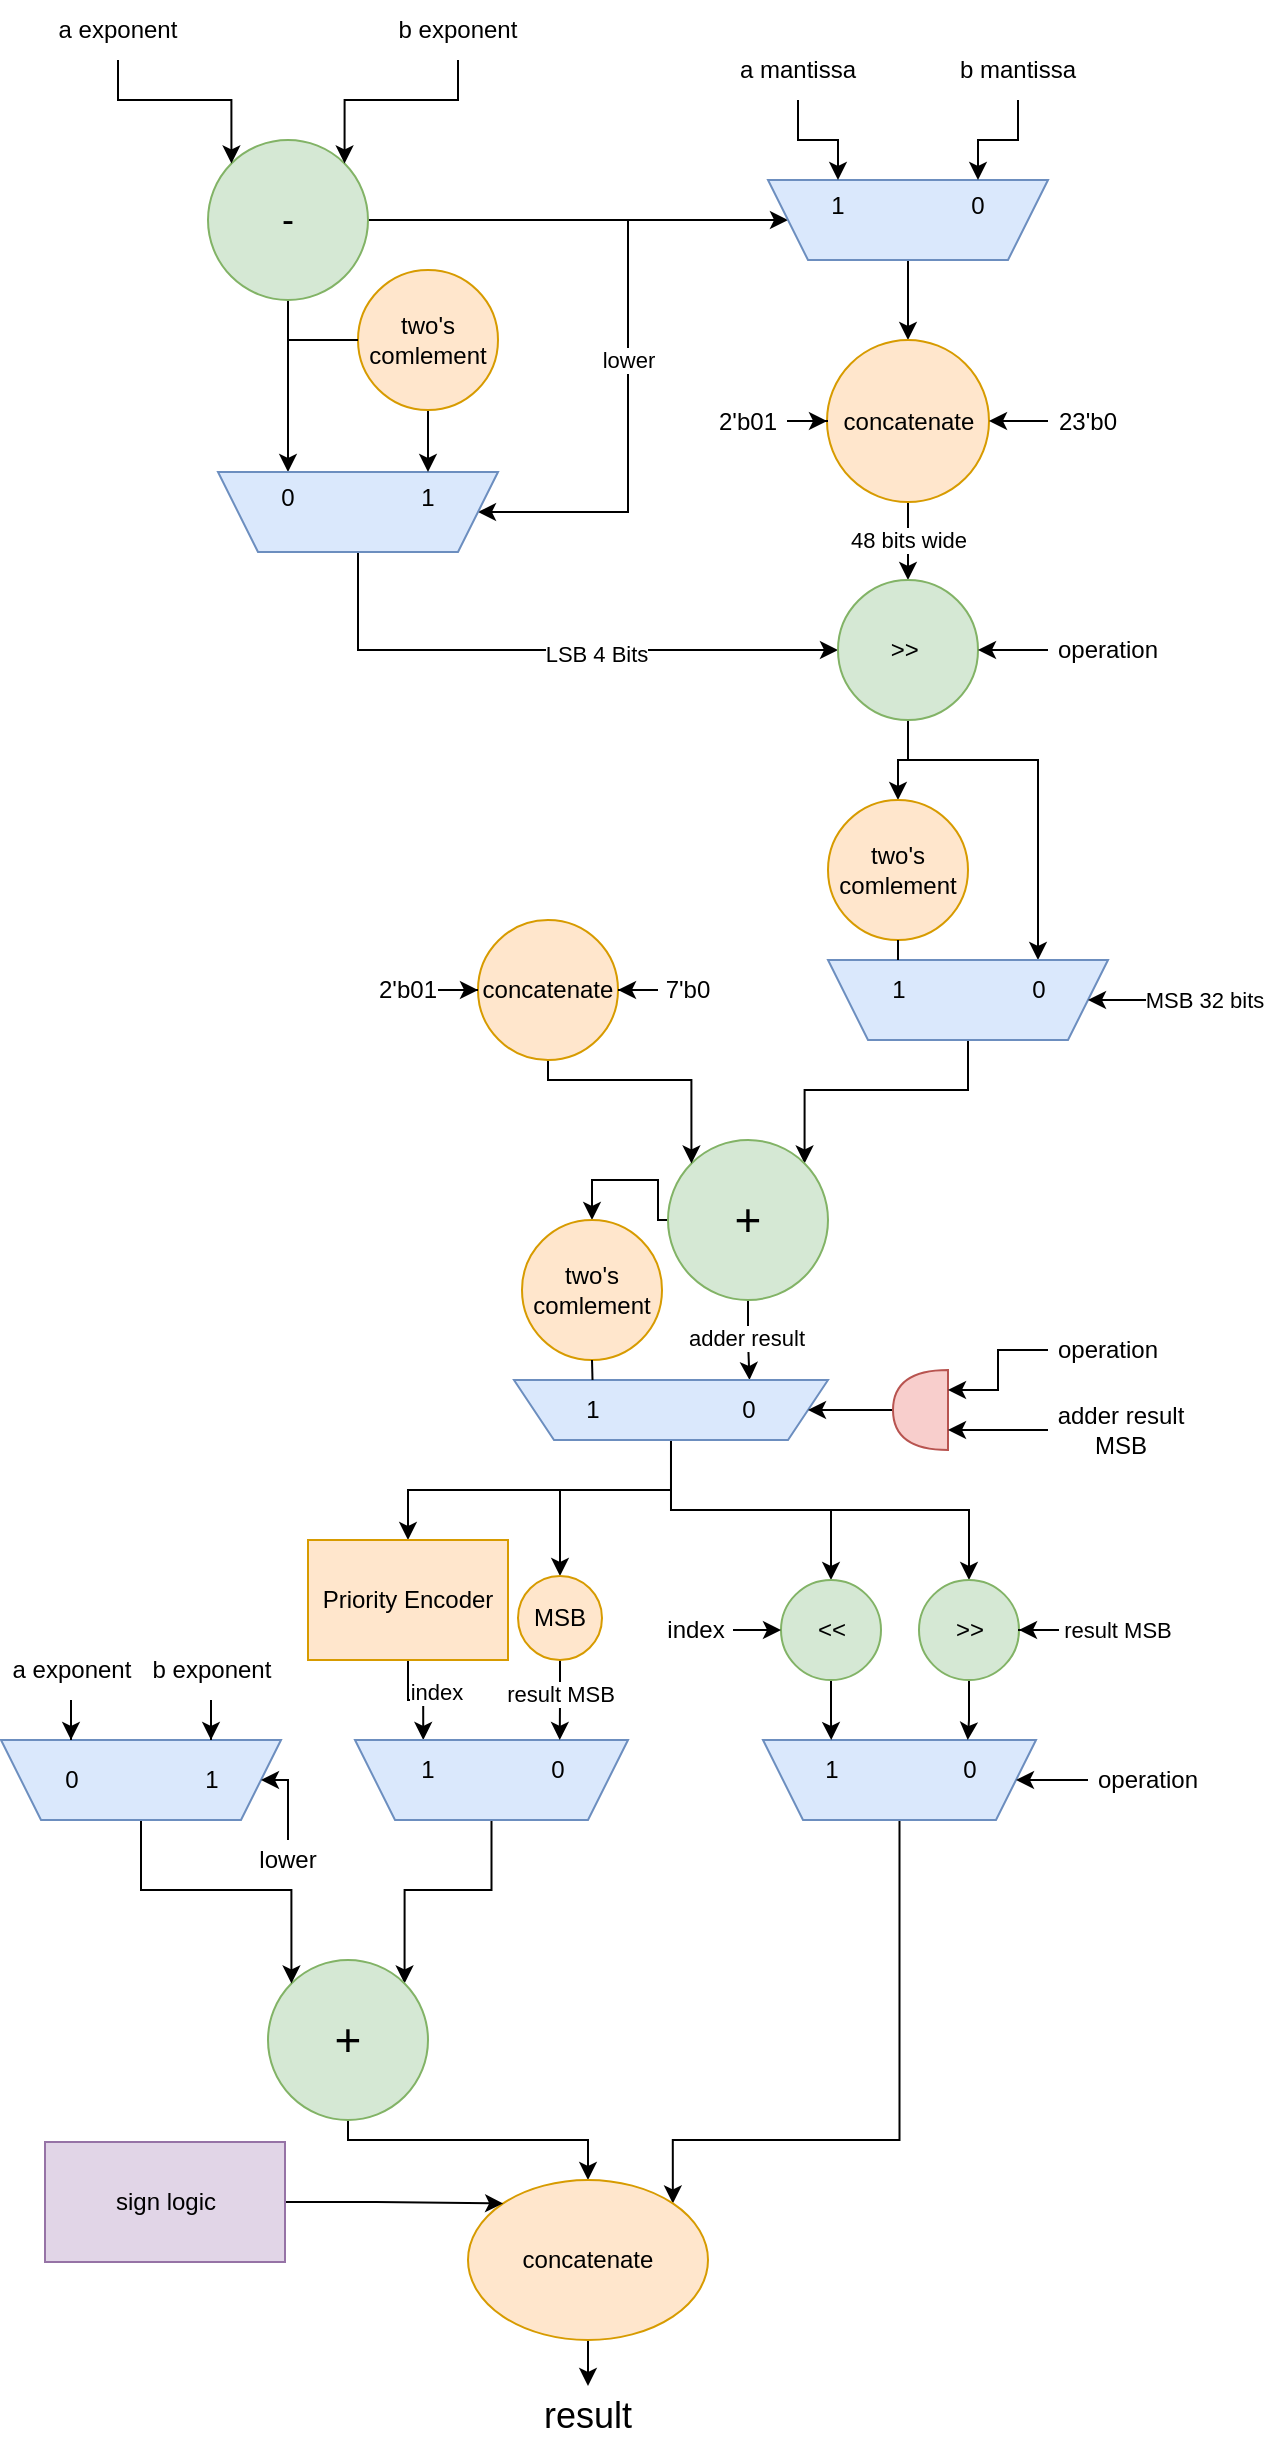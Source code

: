 <mxfile version="24.5.3" type="device">
  <diagram name="Page-1" id="KgYpLNWqzJLJMeZQsPGq">
    <mxGraphModel dx="1235" dy="731" grid="1" gridSize="10" guides="1" tooltips="1" connect="1" arrows="1" fold="1" page="1" pageScale="1" pageWidth="900" pageHeight="1600" math="0" shadow="0">
      <root>
        <mxCell id="0" />
        <mxCell id="1" parent="0" />
        <mxCell id="mc4YOfM3O7CR0dzrdJk4-8" style="edgeStyle=orthogonalEdgeStyle;rounded=0;orthogonalLoop=1;jettySize=auto;html=1;entryX=0.75;entryY=1;entryDx=0;entryDy=0;" parent="1" source="mc4YOfM3O7CR0dzrdJk4-2" target="mc4YOfM3O7CR0dzrdJk4-7" edge="1">
          <mxGeometry relative="1" as="geometry" />
        </mxCell>
        <mxCell id="mc4YOfM3O7CR0dzrdJk4-12" style="edgeStyle=orthogonalEdgeStyle;rounded=0;orthogonalLoop=1;jettySize=auto;html=1;entryX=0;entryY=0.5;entryDx=0;entryDy=0;" parent="1" source="mc4YOfM3O7CR0dzrdJk4-2" target="mc4YOfM3O7CR0dzrdJk4-7" edge="1">
          <mxGeometry relative="1" as="geometry">
            <Array as="points">
              <mxPoint x="330" y="130" />
              <mxPoint x="330" y="276" />
            </Array>
          </mxGeometry>
        </mxCell>
        <mxCell id="mc4YOfM3O7CR0dzrdJk4-14" value="lower" style="edgeLabel;html=1;align=center;verticalAlign=middle;resizable=0;points=[];" parent="mc4YOfM3O7CR0dzrdJk4-12" vertex="1" connectable="0">
          <mxGeometry x="-0.042" y="-3" relative="1" as="geometry">
            <mxPoint x="3" y="32" as="offset" />
          </mxGeometry>
        </mxCell>
        <mxCell id="mc4YOfM3O7CR0dzrdJk4-15" style="edgeStyle=orthogonalEdgeStyle;rounded=0;orthogonalLoop=1;jettySize=auto;html=1;entryX=1;entryY=0.5;entryDx=0;entryDy=0;" parent="1" source="mc4YOfM3O7CR0dzrdJk4-2" target="mc4YOfM3O7CR0dzrdJk4-13" edge="1">
          <mxGeometry relative="1" as="geometry" />
        </mxCell>
        <mxCell id="mc4YOfM3O7CR0dzrdJk4-2" value="&lt;font style=&quot;font-size: 18px;&quot;&gt;-&lt;/font&gt;" style="ellipse;whiteSpace=wrap;html=1;aspect=fixed;fillColor=#d5e8d4;strokeColor=#82b366;" parent="1" vertex="1">
          <mxGeometry x="120" y="90" width="80" height="80" as="geometry" />
        </mxCell>
        <mxCell id="mc4YOfM3O7CR0dzrdJk4-4" style="edgeStyle=orthogonalEdgeStyle;rounded=0;orthogonalLoop=1;jettySize=auto;html=1;entryX=0;entryY=0;entryDx=0;entryDy=0;" parent="1" source="mc4YOfM3O7CR0dzrdJk4-3" target="mc4YOfM3O7CR0dzrdJk4-2" edge="1">
          <mxGeometry relative="1" as="geometry" />
        </mxCell>
        <mxCell id="mc4YOfM3O7CR0dzrdJk4-3" value="a exponent" style="text;html=1;align=center;verticalAlign=middle;whiteSpace=wrap;rounded=0;" parent="1" vertex="1">
          <mxGeometry x="30" y="20" width="90" height="30" as="geometry" />
        </mxCell>
        <mxCell id="mc4YOfM3O7CR0dzrdJk4-6" style="edgeStyle=orthogonalEdgeStyle;rounded=0;orthogonalLoop=1;jettySize=auto;html=1;entryX=1;entryY=0;entryDx=0;entryDy=0;" parent="1" source="mc4YOfM3O7CR0dzrdJk4-5" target="mc4YOfM3O7CR0dzrdJk4-2" edge="1">
          <mxGeometry relative="1" as="geometry" />
        </mxCell>
        <mxCell id="mc4YOfM3O7CR0dzrdJk4-5" value="b exponent" style="text;html=1;align=center;verticalAlign=middle;whiteSpace=wrap;rounded=0;" parent="1" vertex="1">
          <mxGeometry x="200" y="20" width="90" height="30" as="geometry" />
        </mxCell>
        <mxCell id="mc4YOfM3O7CR0dzrdJk4-33" style="edgeStyle=orthogonalEdgeStyle;rounded=0;orthogonalLoop=1;jettySize=auto;html=1;entryX=0;entryY=0.5;entryDx=0;entryDy=0;" parent="1" source="mc4YOfM3O7CR0dzrdJk4-7" target="mc4YOfM3O7CR0dzrdJk4-32" edge="1">
          <mxGeometry relative="1" as="geometry">
            <Array as="points">
              <mxPoint x="195" y="345" />
            </Array>
          </mxGeometry>
        </mxCell>
        <mxCell id="mc4YOfM3O7CR0dzrdJk4-34" value="LSB 4 Bits" style="edgeLabel;html=1;align=center;verticalAlign=middle;resizable=0;points=[];" parent="mc4YOfM3O7CR0dzrdJk4-33" vertex="1" connectable="0">
          <mxGeometry x="0.162" y="-2" relative="1" as="geometry">
            <mxPoint as="offset" />
          </mxGeometry>
        </mxCell>
        <mxCell id="mc4YOfM3O7CR0dzrdJk4-7" value="" style="shape=trapezoid;perimeter=trapezoidPerimeter;whiteSpace=wrap;html=1;fixedSize=1;rotation=-180;fillColor=#dae8fc;strokeColor=#6c8ebf;" parent="1" vertex="1">
          <mxGeometry x="125" y="256" width="140" height="40" as="geometry" />
        </mxCell>
        <mxCell id="mc4YOfM3O7CR0dzrdJk4-11" style="edgeStyle=orthogonalEdgeStyle;rounded=0;orthogonalLoop=1;jettySize=auto;html=1;entryX=0.25;entryY=1;entryDx=0;entryDy=0;" parent="1" source="mc4YOfM3O7CR0dzrdJk4-9" target="mc4YOfM3O7CR0dzrdJk4-7" edge="1">
          <mxGeometry relative="1" as="geometry" />
        </mxCell>
        <mxCell id="mc4YOfM3O7CR0dzrdJk4-9" value="two&#39;s comlement" style="ellipse;whiteSpace=wrap;html=1;aspect=fixed;fillColor=#ffe6cc;strokeColor=#d79b00;" parent="1" vertex="1">
          <mxGeometry x="195" y="155" width="70" height="70" as="geometry" />
        </mxCell>
        <mxCell id="mc4YOfM3O7CR0dzrdJk4-10" value="" style="endArrow=none;html=1;rounded=0;entryX=0;entryY=0.5;entryDx=0;entryDy=0;" parent="1" target="mc4YOfM3O7CR0dzrdJk4-9" edge="1">
          <mxGeometry width="50" height="50" relative="1" as="geometry">
            <mxPoint x="160" y="190" as="sourcePoint" />
            <mxPoint x="300" y="170" as="targetPoint" />
          </mxGeometry>
        </mxCell>
        <mxCell id="mc4YOfM3O7CR0dzrdJk4-25" style="edgeStyle=orthogonalEdgeStyle;rounded=0;orthogonalLoop=1;jettySize=auto;html=1;entryX=0.5;entryY=0;entryDx=0;entryDy=0;" parent="1" source="mc4YOfM3O7CR0dzrdJk4-13" target="mc4YOfM3O7CR0dzrdJk4-24" edge="1">
          <mxGeometry relative="1" as="geometry" />
        </mxCell>
        <mxCell id="mc4YOfM3O7CR0dzrdJk4-13" value="" style="shape=trapezoid;perimeter=trapezoidPerimeter;whiteSpace=wrap;html=1;fixedSize=1;rotation=-180;fillColor=#dae8fc;strokeColor=#6c8ebf;" parent="1" vertex="1">
          <mxGeometry x="400" y="110" width="140" height="40" as="geometry" />
        </mxCell>
        <mxCell id="mc4YOfM3O7CR0dzrdJk4-17" style="edgeStyle=orthogonalEdgeStyle;rounded=0;orthogonalLoop=1;jettySize=auto;html=1;entryX=0.75;entryY=1;entryDx=0;entryDy=0;" parent="1" source="mc4YOfM3O7CR0dzrdJk4-16" target="mc4YOfM3O7CR0dzrdJk4-13" edge="1">
          <mxGeometry relative="1" as="geometry" />
        </mxCell>
        <mxCell id="mc4YOfM3O7CR0dzrdJk4-16" value="a mantissa" style="text;html=1;align=center;verticalAlign=middle;whiteSpace=wrap;rounded=0;" parent="1" vertex="1">
          <mxGeometry x="370" y="40" width="90" height="30" as="geometry" />
        </mxCell>
        <mxCell id="mc4YOfM3O7CR0dzrdJk4-19" style="edgeStyle=orthogonalEdgeStyle;rounded=0;orthogonalLoop=1;jettySize=auto;html=1;entryX=0.25;entryY=1;entryDx=0;entryDy=0;" parent="1" source="mc4YOfM3O7CR0dzrdJk4-18" target="mc4YOfM3O7CR0dzrdJk4-13" edge="1">
          <mxGeometry relative="1" as="geometry" />
        </mxCell>
        <mxCell id="mc4YOfM3O7CR0dzrdJk4-18" value="b mantissa" style="text;html=1;align=center;verticalAlign=middle;whiteSpace=wrap;rounded=0;" parent="1" vertex="1">
          <mxGeometry x="480" y="40" width="90" height="30" as="geometry" />
        </mxCell>
        <mxCell id="mc4YOfM3O7CR0dzrdJk4-20" value="1" style="text;html=1;align=center;verticalAlign=middle;whiteSpace=wrap;rounded=0;" parent="1" vertex="1">
          <mxGeometry x="220" y="256" width="20" height="26" as="geometry" />
        </mxCell>
        <mxCell id="mc4YOfM3O7CR0dzrdJk4-21" value="0" style="text;html=1;align=center;verticalAlign=middle;whiteSpace=wrap;rounded=0;" parent="1" vertex="1">
          <mxGeometry x="150" y="256" width="20" height="26" as="geometry" />
        </mxCell>
        <mxCell id="mc4YOfM3O7CR0dzrdJk4-22" value="1" style="text;html=1;align=center;verticalAlign=middle;whiteSpace=wrap;rounded=0;" parent="1" vertex="1">
          <mxGeometry x="425" y="110" width="20" height="26" as="geometry" />
        </mxCell>
        <mxCell id="mc4YOfM3O7CR0dzrdJk4-23" value="0" style="text;html=1;align=center;verticalAlign=middle;whiteSpace=wrap;rounded=0;" parent="1" vertex="1">
          <mxGeometry x="495" y="110" width="20" height="26" as="geometry" />
        </mxCell>
        <mxCell id="mc4YOfM3O7CR0dzrdJk4-31" style="edgeStyle=orthogonalEdgeStyle;rounded=0;orthogonalLoop=1;jettySize=auto;html=1;" parent="1" source="mc4YOfM3O7CR0dzrdJk4-24" target="mc4YOfM3O7CR0dzrdJk4-32" edge="1">
          <mxGeometry relative="1" as="geometry">
            <mxPoint x="470" y="310" as="targetPoint" />
          </mxGeometry>
        </mxCell>
        <mxCell id="mc4YOfM3O7CR0dzrdJk4-40" value="48 bits wide" style="edgeLabel;html=1;align=center;verticalAlign=middle;resizable=0;points=[];" parent="mc4YOfM3O7CR0dzrdJk4-31" vertex="1" connectable="0">
          <mxGeometry x="0.449" relative="1" as="geometry">
            <mxPoint y="-9" as="offset" />
          </mxGeometry>
        </mxCell>
        <mxCell id="mc4YOfM3O7CR0dzrdJk4-24" value="concatenate" style="ellipse;whiteSpace=wrap;html=1;aspect=fixed;fillColor=#ffe6cc;strokeColor=#d79b00;" parent="1" vertex="1">
          <mxGeometry x="429.5" y="190" width="81" height="81" as="geometry" />
        </mxCell>
        <mxCell id="mc4YOfM3O7CR0dzrdJk4-28" style="edgeStyle=orthogonalEdgeStyle;rounded=0;orthogonalLoop=1;jettySize=auto;html=1;entryX=1;entryY=0.5;entryDx=0;entryDy=0;" parent="1" source="mc4YOfM3O7CR0dzrdJk4-26" target="mc4YOfM3O7CR0dzrdJk4-24" edge="1">
          <mxGeometry relative="1" as="geometry" />
        </mxCell>
        <mxCell id="mc4YOfM3O7CR0dzrdJk4-26" value="23&#39;b0" style="text;html=1;align=center;verticalAlign=middle;whiteSpace=wrap;rounded=0;" parent="1" vertex="1">
          <mxGeometry x="540" y="215.5" width="40" height="30" as="geometry" />
        </mxCell>
        <mxCell id="mc4YOfM3O7CR0dzrdJk4-30" style="edgeStyle=orthogonalEdgeStyle;rounded=0;orthogonalLoop=1;jettySize=auto;html=1;entryX=0;entryY=0.5;entryDx=0;entryDy=0;" parent="1" source="mc4YOfM3O7CR0dzrdJk4-29" target="mc4YOfM3O7CR0dzrdJk4-24" edge="1">
          <mxGeometry relative="1" as="geometry" />
        </mxCell>
        <mxCell id="mc4YOfM3O7CR0dzrdJk4-29" value="2&#39;b01" style="text;html=1;align=center;verticalAlign=middle;whiteSpace=wrap;rounded=0;" parent="1" vertex="1">
          <mxGeometry x="370" y="215.5" width="40" height="30" as="geometry" />
        </mxCell>
        <mxCell id="mc4YOfM3O7CR0dzrdJk4-36" style="edgeStyle=orthogonalEdgeStyle;rounded=0;orthogonalLoop=1;jettySize=auto;html=1;entryX=0.25;entryY=1;entryDx=0;entryDy=0;exitX=0.5;exitY=1;exitDx=0;exitDy=0;" parent="1" source="mc4YOfM3O7CR0dzrdJk4-32" target="mc4YOfM3O7CR0dzrdJk4-35" edge="1">
          <mxGeometry relative="1" as="geometry">
            <mxPoint x="535" y="380" as="sourcePoint" />
            <Array as="points">
              <mxPoint x="470" y="400" />
              <mxPoint x="535" y="400" />
            </Array>
          </mxGeometry>
        </mxCell>
        <mxCell id="mc4YOfM3O7CR0dzrdJk4-101" style="edgeStyle=orthogonalEdgeStyle;rounded=0;orthogonalLoop=1;jettySize=auto;html=1;entryX=0.5;entryY=0;entryDx=0;entryDy=0;" parent="1" source="mc4YOfM3O7CR0dzrdJk4-32" target="mc4YOfM3O7CR0dzrdJk4-42" edge="1">
          <mxGeometry relative="1" as="geometry" />
        </mxCell>
        <mxCell id="mc4YOfM3O7CR0dzrdJk4-32" value="&amp;gt;&amp;gt;&amp;nbsp;" style="ellipse;whiteSpace=wrap;html=1;aspect=fixed;fillColor=#d5e8d4;strokeColor=#82b366;" parent="1" vertex="1">
          <mxGeometry x="435" y="310" width="70" height="70" as="geometry" />
        </mxCell>
        <mxCell id="mc4YOfM3O7CR0dzrdJk4-46" style="edgeStyle=orthogonalEdgeStyle;rounded=0;orthogonalLoop=1;jettySize=auto;html=1;entryX=1;entryY=0;entryDx=0;entryDy=0;" parent="1" source="mc4YOfM3O7CR0dzrdJk4-35" target="mc4YOfM3O7CR0dzrdJk4-45" edge="1">
          <mxGeometry relative="1" as="geometry" />
        </mxCell>
        <mxCell id="mc4YOfM3O7CR0dzrdJk4-35" value="" style="shape=trapezoid;perimeter=trapezoidPerimeter;whiteSpace=wrap;html=1;fixedSize=1;rotation=-180;fillColor=#dae8fc;strokeColor=#6c8ebf;" parent="1" vertex="1">
          <mxGeometry x="430" y="500" width="140" height="40" as="geometry" />
        </mxCell>
        <mxCell id="mc4YOfM3O7CR0dzrdJk4-42" value="two&#39;s comlement" style="ellipse;whiteSpace=wrap;html=1;aspect=fixed;fillColor=#ffe6cc;strokeColor=#d79b00;" parent="1" vertex="1">
          <mxGeometry x="430" y="420" width="70" height="70" as="geometry" />
        </mxCell>
        <mxCell id="mc4YOfM3O7CR0dzrdJk4-43" value="" style="endArrow=none;html=1;rounded=0;entryX=0.75;entryY=1;entryDx=0;entryDy=0;exitX=0.5;exitY=1;exitDx=0;exitDy=0;" parent="1" source="mc4YOfM3O7CR0dzrdJk4-42" target="mc4YOfM3O7CR0dzrdJk4-35" edge="1">
          <mxGeometry width="50" height="50" relative="1" as="geometry">
            <mxPoint x="415" y="430" as="sourcePoint" />
            <mxPoint x="465" y="380" as="targetPoint" />
          </mxGeometry>
        </mxCell>
        <mxCell id="mc4YOfM3O7CR0dzrdJk4-59" style="edgeStyle=orthogonalEdgeStyle;rounded=0;orthogonalLoop=1;jettySize=auto;html=1;entryX=0.25;entryY=1;entryDx=0;entryDy=0;" parent="1" source="mc4YOfM3O7CR0dzrdJk4-45" target="mc4YOfM3O7CR0dzrdJk4-58" edge="1">
          <mxGeometry relative="1" as="geometry" />
        </mxCell>
        <mxCell id="mc4YOfM3O7CR0dzrdJk4-72" value="adder result" style="edgeLabel;html=1;align=center;verticalAlign=middle;resizable=0;points=[];" parent="mc4YOfM3O7CR0dzrdJk4-59" vertex="1" connectable="0">
          <mxGeometry x="-0.061" y="-1" relative="1" as="geometry">
            <mxPoint as="offset" />
          </mxGeometry>
        </mxCell>
        <mxCell id="mc4YOfM3O7CR0dzrdJk4-61" style="edgeStyle=orthogonalEdgeStyle;rounded=0;orthogonalLoop=1;jettySize=auto;html=1;exitX=0;exitY=0.5;exitDx=0;exitDy=0;entryX=0.5;entryY=0;entryDx=0;entryDy=0;" parent="1" source="mc4YOfM3O7CR0dzrdJk4-45" target="mc4YOfM3O7CR0dzrdJk4-60" edge="1">
          <mxGeometry relative="1" as="geometry">
            <Array as="points">
              <mxPoint x="345" y="630" />
              <mxPoint x="345" y="610" />
              <mxPoint x="312" y="610" />
            </Array>
          </mxGeometry>
        </mxCell>
        <mxCell id="mc4YOfM3O7CR0dzrdJk4-45" value="+" style="ellipse;whiteSpace=wrap;html=1;aspect=fixed;fontSize=23;fillColor=#d5e8d4;strokeColor=#82b366;" parent="1" vertex="1">
          <mxGeometry x="350" y="590" width="80" height="80" as="geometry" />
        </mxCell>
        <mxCell id="mc4YOfM3O7CR0dzrdJk4-49" style="edgeStyle=orthogonalEdgeStyle;rounded=0;orthogonalLoop=1;jettySize=auto;html=1;entryX=0;entryY=0;entryDx=0;entryDy=0;" parent="1" source="mc4YOfM3O7CR0dzrdJk4-47" target="mc4YOfM3O7CR0dzrdJk4-45" edge="1">
          <mxGeometry relative="1" as="geometry">
            <Array as="points">
              <mxPoint x="290" y="560" />
              <mxPoint x="362" y="560" />
            </Array>
          </mxGeometry>
        </mxCell>
        <mxCell id="mc4YOfM3O7CR0dzrdJk4-53" value="" style="group;" parent="1" vertex="1" connectable="0">
          <mxGeometry x="205" y="480" width="170" height="70" as="geometry" />
        </mxCell>
        <mxCell id="mc4YOfM3O7CR0dzrdJk4-47" value="concatenate" style="ellipse;whiteSpace=wrap;html=1;aspect=fixed;fillColor=#ffe6cc;strokeColor=#d79b00;" parent="mc4YOfM3O7CR0dzrdJk4-53" vertex="1">
          <mxGeometry x="50" width="70" height="70" as="geometry" />
        </mxCell>
        <mxCell id="mc4YOfM3O7CR0dzrdJk4-50" style="edgeStyle=orthogonalEdgeStyle;rounded=0;orthogonalLoop=1;jettySize=auto;html=1;entryX=1;entryY=0.5;entryDx=0;entryDy=0;" parent="mc4YOfM3O7CR0dzrdJk4-53" source="mc4YOfM3O7CR0dzrdJk4-48" target="mc4YOfM3O7CR0dzrdJk4-47" edge="1">
          <mxGeometry relative="1" as="geometry" />
        </mxCell>
        <mxCell id="mc4YOfM3O7CR0dzrdJk4-48" value="7&#39;b0" style="text;html=1;align=center;verticalAlign=middle;whiteSpace=wrap;rounded=0;" parent="mc4YOfM3O7CR0dzrdJk4-53" vertex="1">
          <mxGeometry x="140" y="20" width="30" height="30" as="geometry" />
        </mxCell>
        <mxCell id="mc4YOfM3O7CR0dzrdJk4-52" style="edgeStyle=orthogonalEdgeStyle;rounded=0;orthogonalLoop=1;jettySize=auto;html=1;entryX=0;entryY=0.5;entryDx=0;entryDy=0;" parent="mc4YOfM3O7CR0dzrdJk4-53" source="mc4YOfM3O7CR0dzrdJk4-51" target="mc4YOfM3O7CR0dzrdJk4-47" edge="1">
          <mxGeometry relative="1" as="geometry" />
        </mxCell>
        <mxCell id="mc4YOfM3O7CR0dzrdJk4-51" value="2&#39;b01" style="text;html=1;align=center;verticalAlign=middle;whiteSpace=wrap;rounded=0;" parent="mc4YOfM3O7CR0dzrdJk4-53" vertex="1">
          <mxGeometry y="20" width="30" height="30" as="geometry" />
        </mxCell>
        <mxCell id="mc4YOfM3O7CR0dzrdJk4-55" style="edgeStyle=orthogonalEdgeStyle;rounded=0;orthogonalLoop=1;jettySize=auto;html=1;entryX=1;entryY=0.5;entryDx=0;entryDy=0;" parent="1" source="mc4YOfM3O7CR0dzrdJk4-54" target="mc4YOfM3O7CR0dzrdJk4-32" edge="1">
          <mxGeometry relative="1" as="geometry" />
        </mxCell>
        <mxCell id="mc4YOfM3O7CR0dzrdJk4-54" value="operation" style="text;html=1;align=center;verticalAlign=middle;whiteSpace=wrap;rounded=0;" parent="1" vertex="1">
          <mxGeometry x="540" y="330" width="60" height="30" as="geometry" />
        </mxCell>
        <mxCell id="mc4YOfM3O7CR0dzrdJk4-56" value="1" style="text;html=1;align=center;verticalAlign=middle;whiteSpace=wrap;rounded=0;" parent="1" vertex="1">
          <mxGeometry x="457.5" y="500" width="15" height="30" as="geometry" />
        </mxCell>
        <mxCell id="mc4YOfM3O7CR0dzrdJk4-57" value="0" style="text;html=1;align=center;verticalAlign=middle;whiteSpace=wrap;rounded=0;" parent="1" vertex="1">
          <mxGeometry x="527.5" y="500" width="15" height="30" as="geometry" />
        </mxCell>
        <mxCell id="mc4YOfM3O7CR0dzrdJk4-76" style="edgeStyle=orthogonalEdgeStyle;rounded=0;orthogonalLoop=1;jettySize=auto;html=1;entryX=0.5;entryY=0;entryDx=0;entryDy=0;exitX=0.5;exitY=0;exitDx=0;exitDy=0;" parent="1" source="mc4YOfM3O7CR0dzrdJk4-58" target="mc4YOfM3O7CR0dzrdJk4-74" edge="1">
          <mxGeometry relative="1" as="geometry">
            <mxPoint x="285" y="750" as="sourcePoint" />
            <mxPoint x="187" y="815" as="targetPoint" />
          </mxGeometry>
        </mxCell>
        <mxCell id="mc4YOfM3O7CR0dzrdJk4-81" style="edgeStyle=orthogonalEdgeStyle;rounded=0;orthogonalLoop=1;jettySize=auto;html=1;entryX=0.5;entryY=0;entryDx=0;entryDy=0;" parent="1" target="mc4YOfM3O7CR0dzrdJk4-79" edge="1">
          <mxGeometry relative="1" as="geometry">
            <mxPoint x="351.495" y="735" as="sourcePoint" />
            <mxPoint x="296" y="803" as="targetPoint" />
            <Array as="points">
              <mxPoint x="351" y="765" />
              <mxPoint x="296" y="765" />
            </Array>
          </mxGeometry>
        </mxCell>
        <mxCell id="mc4YOfM3O7CR0dzrdJk4-94" style="edgeStyle=orthogonalEdgeStyle;rounded=0;orthogonalLoop=1;jettySize=auto;html=1;entryX=0.5;entryY=0;entryDx=0;entryDy=0;" parent="1" source="mc4YOfM3O7CR0dzrdJk4-58" target="mc4YOfM3O7CR0dzrdJk4-85" edge="1">
          <mxGeometry relative="1" as="geometry" />
        </mxCell>
        <mxCell id="mc4YOfM3O7CR0dzrdJk4-95" style="edgeStyle=orthogonalEdgeStyle;rounded=0;orthogonalLoop=1;jettySize=auto;html=1;entryX=0.5;entryY=0;entryDx=0;entryDy=0;" parent="1" target="mc4YOfM3O7CR0dzrdJk4-86" edge="1">
          <mxGeometry relative="1" as="geometry">
            <mxPoint x="351.494" y="745" as="sourcePoint" />
            <mxPoint x="500.5" y="815" as="targetPoint" />
            <Array as="points">
              <mxPoint x="351" y="775" />
              <mxPoint x="501" y="775" />
            </Array>
          </mxGeometry>
        </mxCell>
        <mxCell id="mc4YOfM3O7CR0dzrdJk4-58" value="" style="shape=trapezoid;perimeter=trapezoidPerimeter;whiteSpace=wrap;html=1;fixedSize=1;rotation=-180;fillColor=#dae8fc;strokeColor=#6c8ebf;" parent="1" vertex="1">
          <mxGeometry x="273" y="710" width="157" height="30" as="geometry" />
        </mxCell>
        <mxCell id="mc4YOfM3O7CR0dzrdJk4-60" value="two&#39;s comlement" style="ellipse;whiteSpace=wrap;html=1;aspect=fixed;fillColor=#ffe6cc;strokeColor=#d79b00;" parent="1" vertex="1">
          <mxGeometry x="277" y="630" width="70" height="70" as="geometry" />
        </mxCell>
        <mxCell id="mc4YOfM3O7CR0dzrdJk4-63" value="" style="endArrow=none;html=1;rounded=0;exitX=0.75;exitY=1;exitDx=0;exitDy=0;entryX=0.5;entryY=1;entryDx=0;entryDy=0;" parent="1" source="mc4YOfM3O7CR0dzrdJk4-58" target="mc4YOfM3O7CR0dzrdJk4-60" edge="1">
          <mxGeometry width="50" height="50" relative="1" as="geometry">
            <mxPoint x="415" y="640" as="sourcePoint" />
            <mxPoint x="465" y="590" as="targetPoint" />
          </mxGeometry>
        </mxCell>
        <mxCell id="mc4YOfM3O7CR0dzrdJk4-64" value="0" style="text;html=1;align=center;verticalAlign=middle;whiteSpace=wrap;rounded=0;" parent="1" vertex="1">
          <mxGeometry x="382.5" y="710" width="15" height="30" as="geometry" />
        </mxCell>
        <mxCell id="mc4YOfM3O7CR0dzrdJk4-65" value="1" style="text;html=1;align=center;verticalAlign=middle;whiteSpace=wrap;rounded=0;" parent="1" vertex="1">
          <mxGeometry x="304.5" y="710" width="15" height="30" as="geometry" />
        </mxCell>
        <mxCell id="mc4YOfM3O7CR0dzrdJk4-67" style="edgeStyle=orthogonalEdgeStyle;rounded=0;orthogonalLoop=1;jettySize=auto;html=1;entryX=0;entryY=0.5;entryDx=0;entryDy=0;" parent="1" source="mc4YOfM3O7CR0dzrdJk4-66" target="mc4YOfM3O7CR0dzrdJk4-58" edge="1">
          <mxGeometry relative="1" as="geometry" />
        </mxCell>
        <mxCell id="mc4YOfM3O7CR0dzrdJk4-66" value="" style="shape=or;whiteSpace=wrap;html=1;rotation=-180;fillColor=#f8cecc;strokeColor=#b85450;" parent="1" vertex="1">
          <mxGeometry x="462.5" y="705" width="27.5" height="40" as="geometry" />
        </mxCell>
        <mxCell id="mc4YOfM3O7CR0dzrdJk4-68" value="operation" style="text;html=1;align=center;verticalAlign=middle;whiteSpace=wrap;rounded=0;" parent="1" vertex="1">
          <mxGeometry x="540" y="680" width="60" height="30" as="geometry" />
        </mxCell>
        <mxCell id="mc4YOfM3O7CR0dzrdJk4-69" style="edgeStyle=orthogonalEdgeStyle;rounded=0;orthogonalLoop=1;jettySize=auto;html=1;entryX=0;entryY=0.75;entryDx=0;entryDy=0;entryPerimeter=0;" parent="1" source="mc4YOfM3O7CR0dzrdJk4-68" target="mc4YOfM3O7CR0dzrdJk4-66" edge="1">
          <mxGeometry relative="1" as="geometry" />
        </mxCell>
        <mxCell id="mc4YOfM3O7CR0dzrdJk4-70" value="adder result MSB" style="text;html=1;align=center;verticalAlign=middle;whiteSpace=wrap;rounded=0;" parent="1" vertex="1">
          <mxGeometry x="540" y="720" width="72.5" height="30" as="geometry" />
        </mxCell>
        <mxCell id="mc4YOfM3O7CR0dzrdJk4-71" style="edgeStyle=orthogonalEdgeStyle;rounded=0;orthogonalLoop=1;jettySize=auto;html=1;entryX=0;entryY=0.25;entryDx=0;entryDy=0;entryPerimeter=0;" parent="1" source="mc4YOfM3O7CR0dzrdJk4-70" target="mc4YOfM3O7CR0dzrdJk4-66" edge="1">
          <mxGeometry relative="1" as="geometry" />
        </mxCell>
        <mxCell id="mc4YOfM3O7CR0dzrdJk4-78" style="edgeStyle=orthogonalEdgeStyle;rounded=0;orthogonalLoop=1;jettySize=auto;html=1;entryX=0.75;entryY=1;entryDx=0;entryDy=0;" parent="1" source="mc4YOfM3O7CR0dzrdJk4-74" target="mc4YOfM3O7CR0dzrdJk4-77" edge="1">
          <mxGeometry relative="1" as="geometry" />
        </mxCell>
        <mxCell id="mc4YOfM3O7CR0dzrdJk4-82" value="index" style="edgeLabel;html=1;align=center;verticalAlign=middle;resizable=0;points=[];" parent="mc4YOfM3O7CR0dzrdJk4-78" vertex="1" connectable="0">
          <mxGeometry x="-0.324" y="2" relative="1" as="geometry">
            <mxPoint x="12" as="offset" />
          </mxGeometry>
        </mxCell>
        <mxCell id="mc4YOfM3O7CR0dzrdJk4-74" value="Priority Encoder" style="rounded=0;whiteSpace=wrap;html=1;fillColor=#ffe6cc;strokeColor=#d79b00;" parent="1" vertex="1">
          <mxGeometry x="170" y="790" width="100" height="60" as="geometry" />
        </mxCell>
        <mxCell id="mc4YOfM3O7CR0dzrdJk4-114" style="edgeStyle=orthogonalEdgeStyle;rounded=0;orthogonalLoop=1;jettySize=auto;html=1;entryX=1;entryY=0;entryDx=0;entryDy=0;" parent="1" source="mc4YOfM3O7CR0dzrdJk4-77" target="mc4YOfM3O7CR0dzrdJk4-97" edge="1">
          <mxGeometry relative="1" as="geometry" />
        </mxCell>
        <mxCell id="mc4YOfM3O7CR0dzrdJk4-77" value="" style="shape=trapezoid;perimeter=trapezoidPerimeter;whiteSpace=wrap;html=1;fixedSize=1;rotation=-180;fillColor=#dae8fc;strokeColor=#6c8ebf;" parent="1" vertex="1">
          <mxGeometry x="193.5" y="890" width="136.5" height="40" as="geometry" />
        </mxCell>
        <mxCell id="mc4YOfM3O7CR0dzrdJk4-80" style="edgeStyle=orthogonalEdgeStyle;rounded=0;orthogonalLoop=1;jettySize=auto;html=1;entryX=0.25;entryY=1;entryDx=0;entryDy=0;" parent="1" source="mc4YOfM3O7CR0dzrdJk4-79" target="mc4YOfM3O7CR0dzrdJk4-77" edge="1">
          <mxGeometry relative="1" as="geometry" />
        </mxCell>
        <mxCell id="mc4YOfM3O7CR0dzrdJk4-93" value="result MSB" style="edgeLabel;html=1;align=center;verticalAlign=middle;resizable=0;points=[];" parent="mc4YOfM3O7CR0dzrdJk4-80" vertex="1" connectable="0">
          <mxGeometry x="-0.158" relative="1" as="geometry">
            <mxPoint as="offset" />
          </mxGeometry>
        </mxCell>
        <mxCell id="mc4YOfM3O7CR0dzrdJk4-79" value="MSB" style="ellipse;whiteSpace=wrap;html=1;aspect=fixed;fillColor=#ffe6cc;strokeColor=#d79b00;" parent="1" vertex="1">
          <mxGeometry x="275" y="808" width="42" height="42" as="geometry" />
        </mxCell>
        <mxCell id="mc4YOfM3O7CR0dzrdJk4-125" style="edgeStyle=orthogonalEdgeStyle;rounded=0;orthogonalLoop=1;jettySize=auto;html=1;entryX=1;entryY=0;entryDx=0;entryDy=0;" parent="1" source="mc4YOfM3O7CR0dzrdJk4-83" target="mc4YOfM3O7CR0dzrdJk4-123" edge="1">
          <mxGeometry relative="1" as="geometry">
            <Array as="points">
              <mxPoint x="466" y="1090" />
              <mxPoint x="352" y="1090" />
            </Array>
          </mxGeometry>
        </mxCell>
        <mxCell id="mc4YOfM3O7CR0dzrdJk4-83" value="" style="shape=trapezoid;perimeter=trapezoidPerimeter;whiteSpace=wrap;html=1;fixedSize=1;rotation=-180;fillColor=#dae8fc;strokeColor=#6c8ebf;" parent="1" vertex="1">
          <mxGeometry x="397.5" y="890" width="136.5" height="40" as="geometry" />
        </mxCell>
        <mxCell id="mc4YOfM3O7CR0dzrdJk4-88" style="edgeStyle=orthogonalEdgeStyle;rounded=0;orthogonalLoop=1;jettySize=auto;html=1;entryX=0.75;entryY=1;entryDx=0;entryDy=0;" parent="1" source="mc4YOfM3O7CR0dzrdJk4-85" target="mc4YOfM3O7CR0dzrdJk4-83" edge="1">
          <mxGeometry relative="1" as="geometry" />
        </mxCell>
        <mxCell id="mc4YOfM3O7CR0dzrdJk4-85" value="&amp;lt;&amp;lt;" style="ellipse;whiteSpace=wrap;html=1;aspect=fixed;fillColor=#d5e8d4;strokeColor=#82b366;" parent="1" vertex="1">
          <mxGeometry x="406.5" y="810" width="50" height="50" as="geometry" />
        </mxCell>
        <mxCell id="mc4YOfM3O7CR0dzrdJk4-87" style="edgeStyle=orthogonalEdgeStyle;rounded=0;orthogonalLoop=1;jettySize=auto;html=1;entryX=0.25;entryY=1;entryDx=0;entryDy=0;" parent="1" source="mc4YOfM3O7CR0dzrdJk4-86" target="mc4YOfM3O7CR0dzrdJk4-83" edge="1">
          <mxGeometry relative="1" as="geometry" />
        </mxCell>
        <mxCell id="mc4YOfM3O7CR0dzrdJk4-86" value="&amp;gt;&amp;gt;" style="ellipse;whiteSpace=wrap;html=1;aspect=fixed;fillColor=#d5e8d4;strokeColor=#82b366;" parent="1" vertex="1">
          <mxGeometry x="475.5" y="810" width="50" height="50" as="geometry" />
        </mxCell>
        <mxCell id="mc4YOfM3O7CR0dzrdJk4-90" style="edgeStyle=orthogonalEdgeStyle;rounded=0;orthogonalLoop=1;jettySize=auto;html=1;entryX=0;entryY=0.5;entryDx=0;entryDy=0;" parent="1" source="mc4YOfM3O7CR0dzrdJk4-89" target="mc4YOfM3O7CR0dzrdJk4-85" edge="1">
          <mxGeometry relative="1" as="geometry" />
        </mxCell>
        <mxCell id="mc4YOfM3O7CR0dzrdJk4-89" value="index" style="text;html=1;align=center;verticalAlign=middle;whiteSpace=wrap;rounded=0;" parent="1" vertex="1">
          <mxGeometry x="344.5" y="820" width="38" height="30" as="geometry" />
        </mxCell>
        <mxCell id="mc4YOfM3O7CR0dzrdJk4-92" style="edgeStyle=orthogonalEdgeStyle;rounded=0;orthogonalLoop=1;jettySize=auto;html=1;entryX=1;entryY=0.5;entryDx=0;entryDy=0;" parent="1" source="mc4YOfM3O7CR0dzrdJk4-91" target="mc4YOfM3O7CR0dzrdJk4-86" edge="1">
          <mxGeometry relative="1" as="geometry" />
        </mxCell>
        <mxCell id="mc4YOfM3O7CR0dzrdJk4-91" value="&lt;span style=&quot;font-size: 11px; text-wrap: nowrap; background-color: rgb(255, 255, 255);&quot;&gt;result MSB&lt;/span&gt;" style="text;html=1;align=center;verticalAlign=middle;whiteSpace=wrap;rounded=0;" parent="1" vertex="1">
          <mxGeometry x="545" y="820" width="60" height="30" as="geometry" />
        </mxCell>
        <mxCell id="mc4YOfM3O7CR0dzrdJk4-126" style="edgeStyle=orthogonalEdgeStyle;rounded=0;orthogonalLoop=1;jettySize=auto;html=1;entryX=0.5;entryY=0;entryDx=0;entryDy=0;" parent="1" source="mc4YOfM3O7CR0dzrdJk4-97" target="mc4YOfM3O7CR0dzrdJk4-123" edge="1">
          <mxGeometry relative="1" as="geometry">
            <Array as="points">
              <mxPoint x="190" y="1090" />
              <mxPoint x="310" y="1090" />
            </Array>
          </mxGeometry>
        </mxCell>
        <mxCell id="mc4YOfM3O7CR0dzrdJk4-97" value="+" style="ellipse;whiteSpace=wrap;html=1;aspect=fixed;fontSize=23;fillColor=#d5e8d4;strokeColor=#82b366;" parent="1" vertex="1">
          <mxGeometry x="150" y="1000" width="80" height="80" as="geometry" />
        </mxCell>
        <mxCell id="mc4YOfM3O7CR0dzrdJk4-113" style="edgeStyle=orthogonalEdgeStyle;rounded=0;orthogonalLoop=1;jettySize=auto;html=1;entryX=0;entryY=0;entryDx=0;entryDy=0;" parent="1" source="mc4YOfM3O7CR0dzrdJk4-98" target="mc4YOfM3O7CR0dzrdJk4-97" edge="1">
          <mxGeometry relative="1" as="geometry" />
        </mxCell>
        <mxCell id="mc4YOfM3O7CR0dzrdJk4-98" value="" style="shape=trapezoid;perimeter=trapezoidPerimeter;whiteSpace=wrap;html=1;fixedSize=1;rotation=-180;fillColor=#dae8fc;strokeColor=#6c8ebf;" parent="1" vertex="1">
          <mxGeometry x="16.5" y="890" width="140" height="40" as="geometry" />
        </mxCell>
        <mxCell id="mc4YOfM3O7CR0dzrdJk4-104" style="edgeStyle=orthogonalEdgeStyle;rounded=0;orthogonalLoop=1;jettySize=auto;html=1;entryX=0;entryY=0.5;entryDx=0;entryDy=0;" parent="1" source="mc4YOfM3O7CR0dzrdJk4-103" target="mc4YOfM3O7CR0dzrdJk4-35" edge="1">
          <mxGeometry relative="1" as="geometry" />
        </mxCell>
        <mxCell id="mc4YOfM3O7CR0dzrdJk4-103" value="&lt;span style=&quot;color: rgb(0, 0, 0); font-family: Helvetica; font-size: 11px; font-style: normal; font-variant-ligatures: normal; font-variant-caps: normal; font-weight: 400; letter-spacing: normal; orphans: 2; text-align: center; text-indent: 0px; text-transform: none; widows: 2; word-spacing: 0px; -webkit-text-stroke-width: 0px; white-space: nowrap; background-color: rgb(255, 255, 255); text-decoration-thickness: initial; text-decoration-style: initial; text-decoration-color: initial; display: inline !important; float: none;&quot;&gt;MSB 32 bits&amp;nbsp;&lt;/span&gt;" style="text;html=1;align=center;verticalAlign=middle;whiteSpace=wrap;rounded=0;" parent="1" vertex="1">
          <mxGeometry x="590" y="505" width="60" height="30" as="geometry" />
        </mxCell>
        <mxCell id="mc4YOfM3O7CR0dzrdJk4-109" style="edgeStyle=orthogonalEdgeStyle;rounded=0;orthogonalLoop=1;jettySize=auto;html=1;entryX=0.75;entryY=1;entryDx=0;entryDy=0;" parent="1" source="mc4YOfM3O7CR0dzrdJk4-106" target="mc4YOfM3O7CR0dzrdJk4-98" edge="1">
          <mxGeometry relative="1" as="geometry" />
        </mxCell>
        <mxCell id="mc4YOfM3O7CR0dzrdJk4-106" value="a exponent" style="text;html=1;align=center;verticalAlign=middle;whiteSpace=wrap;rounded=0;" parent="1" vertex="1">
          <mxGeometry x="16.5" y="840" width="70" height="30" as="geometry" />
        </mxCell>
        <mxCell id="mc4YOfM3O7CR0dzrdJk4-108" style="edgeStyle=orthogonalEdgeStyle;rounded=0;orthogonalLoop=1;jettySize=auto;html=1;entryX=0.25;entryY=1;entryDx=0;entryDy=0;" parent="1" source="mc4YOfM3O7CR0dzrdJk4-107" target="mc4YOfM3O7CR0dzrdJk4-98" edge="1">
          <mxGeometry relative="1" as="geometry" />
        </mxCell>
        <mxCell id="mc4YOfM3O7CR0dzrdJk4-107" value="b exponent" style="text;html=1;align=center;verticalAlign=middle;whiteSpace=wrap;rounded=0;" parent="1" vertex="1">
          <mxGeometry x="86.5" y="840" width="70" height="30" as="geometry" />
        </mxCell>
        <mxCell id="mc4YOfM3O7CR0dzrdJk4-112" style="edgeStyle=orthogonalEdgeStyle;rounded=0;orthogonalLoop=1;jettySize=auto;html=1;entryX=0;entryY=0.5;entryDx=0;entryDy=0;" parent="1" source="mc4YOfM3O7CR0dzrdJk4-111" target="mc4YOfM3O7CR0dzrdJk4-98" edge="1">
          <mxGeometry relative="1" as="geometry">
            <Array as="points">
              <mxPoint x="160" y="910" />
            </Array>
          </mxGeometry>
        </mxCell>
        <mxCell id="mc4YOfM3O7CR0dzrdJk4-111" value="lower" style="text;html=1;align=center;verticalAlign=middle;whiteSpace=wrap;rounded=0;" parent="1" vertex="1">
          <mxGeometry x="140" y="940" width="40" height="20" as="geometry" />
        </mxCell>
        <mxCell id="mc4YOfM3O7CR0dzrdJk4-115" value="1" style="text;html=1;align=center;verticalAlign=middle;whiteSpace=wrap;rounded=0;" parent="1" vertex="1">
          <mxGeometry x="111.5" y="895" width="20" height="30" as="geometry" />
        </mxCell>
        <mxCell id="mc4YOfM3O7CR0dzrdJk4-116" value="0" style="text;html=1;align=center;verticalAlign=middle;whiteSpace=wrap;rounded=0;" parent="1" vertex="1">
          <mxGeometry x="41.5" y="895" width="20" height="30" as="geometry" />
        </mxCell>
        <mxCell id="mc4YOfM3O7CR0dzrdJk4-118" style="edgeStyle=orthogonalEdgeStyle;rounded=0;orthogonalLoop=1;jettySize=auto;html=1;entryX=0;entryY=0.5;entryDx=0;entryDy=0;" parent="1" source="mc4YOfM3O7CR0dzrdJk4-117" target="mc4YOfM3O7CR0dzrdJk4-83" edge="1">
          <mxGeometry relative="1" as="geometry" />
        </mxCell>
        <mxCell id="mc4YOfM3O7CR0dzrdJk4-117" value="operation" style="text;html=1;align=center;verticalAlign=middle;whiteSpace=wrap;rounded=0;" parent="1" vertex="1">
          <mxGeometry x="560" y="895" width="60" height="30" as="geometry" />
        </mxCell>
        <mxCell id="mc4YOfM3O7CR0dzrdJk4-119" value="1" style="text;html=1;align=center;verticalAlign=middle;whiteSpace=wrap;rounded=0;" parent="1" vertex="1">
          <mxGeometry x="421.5" y="890" width="20" height="30" as="geometry" />
        </mxCell>
        <mxCell id="mc4YOfM3O7CR0dzrdJk4-120" value="0" style="text;html=1;align=center;verticalAlign=middle;whiteSpace=wrap;rounded=0;" parent="1" vertex="1">
          <mxGeometry x="490.5" y="890" width="20" height="30" as="geometry" />
        </mxCell>
        <mxCell id="mc4YOfM3O7CR0dzrdJk4-121" value="1" style="text;html=1;align=center;verticalAlign=middle;whiteSpace=wrap;rounded=0;" parent="1" vertex="1">
          <mxGeometry x="220" y="890" width="20" height="30" as="geometry" />
        </mxCell>
        <mxCell id="mc4YOfM3O7CR0dzrdJk4-122" value="0" style="text;html=1;align=center;verticalAlign=middle;whiteSpace=wrap;rounded=0;" parent="1" vertex="1">
          <mxGeometry x="284.5" y="890" width="20" height="30" as="geometry" />
        </mxCell>
        <mxCell id="mc4YOfM3O7CR0dzrdJk4-131" style="edgeStyle=orthogonalEdgeStyle;rounded=0;orthogonalLoop=1;jettySize=auto;html=1;entryX=0.5;entryY=0;entryDx=0;entryDy=0;" parent="1" source="mc4YOfM3O7CR0dzrdJk4-123" target="mc4YOfM3O7CR0dzrdJk4-129" edge="1">
          <mxGeometry relative="1" as="geometry" />
        </mxCell>
        <mxCell id="mc4YOfM3O7CR0dzrdJk4-123" value="concatenate" style="ellipse;whiteSpace=wrap;html=1;fillColor=#ffe6cc;strokeColor=#d79b00;" parent="1" vertex="1">
          <mxGeometry x="250" y="1110" width="120" height="80" as="geometry" />
        </mxCell>
        <mxCell id="mc4YOfM3O7CR0dzrdJk4-128" style="edgeStyle=orthogonalEdgeStyle;rounded=0;orthogonalLoop=1;jettySize=auto;html=1;entryX=0;entryY=0;entryDx=0;entryDy=0;" parent="1" source="mc4YOfM3O7CR0dzrdJk4-127" target="mc4YOfM3O7CR0dzrdJk4-123" edge="1">
          <mxGeometry relative="1" as="geometry" />
        </mxCell>
        <mxCell id="mc4YOfM3O7CR0dzrdJk4-127" value="sign logic" style="rounded=0;whiteSpace=wrap;html=1;fillColor=#e1d5e7;strokeColor=#9673a6;" parent="1" vertex="1">
          <mxGeometry x="38.5" y="1091" width="120" height="60" as="geometry" />
        </mxCell>
        <mxCell id="mc4YOfM3O7CR0dzrdJk4-129" value="&lt;font style=&quot;font-size: 18px;&quot;&gt;result&lt;/font&gt;" style="text;html=1;align=center;verticalAlign=middle;whiteSpace=wrap;rounded=0;" parent="1" vertex="1">
          <mxGeometry x="280" y="1213" width="60" height="30" as="geometry" />
        </mxCell>
      </root>
    </mxGraphModel>
  </diagram>
</mxfile>
